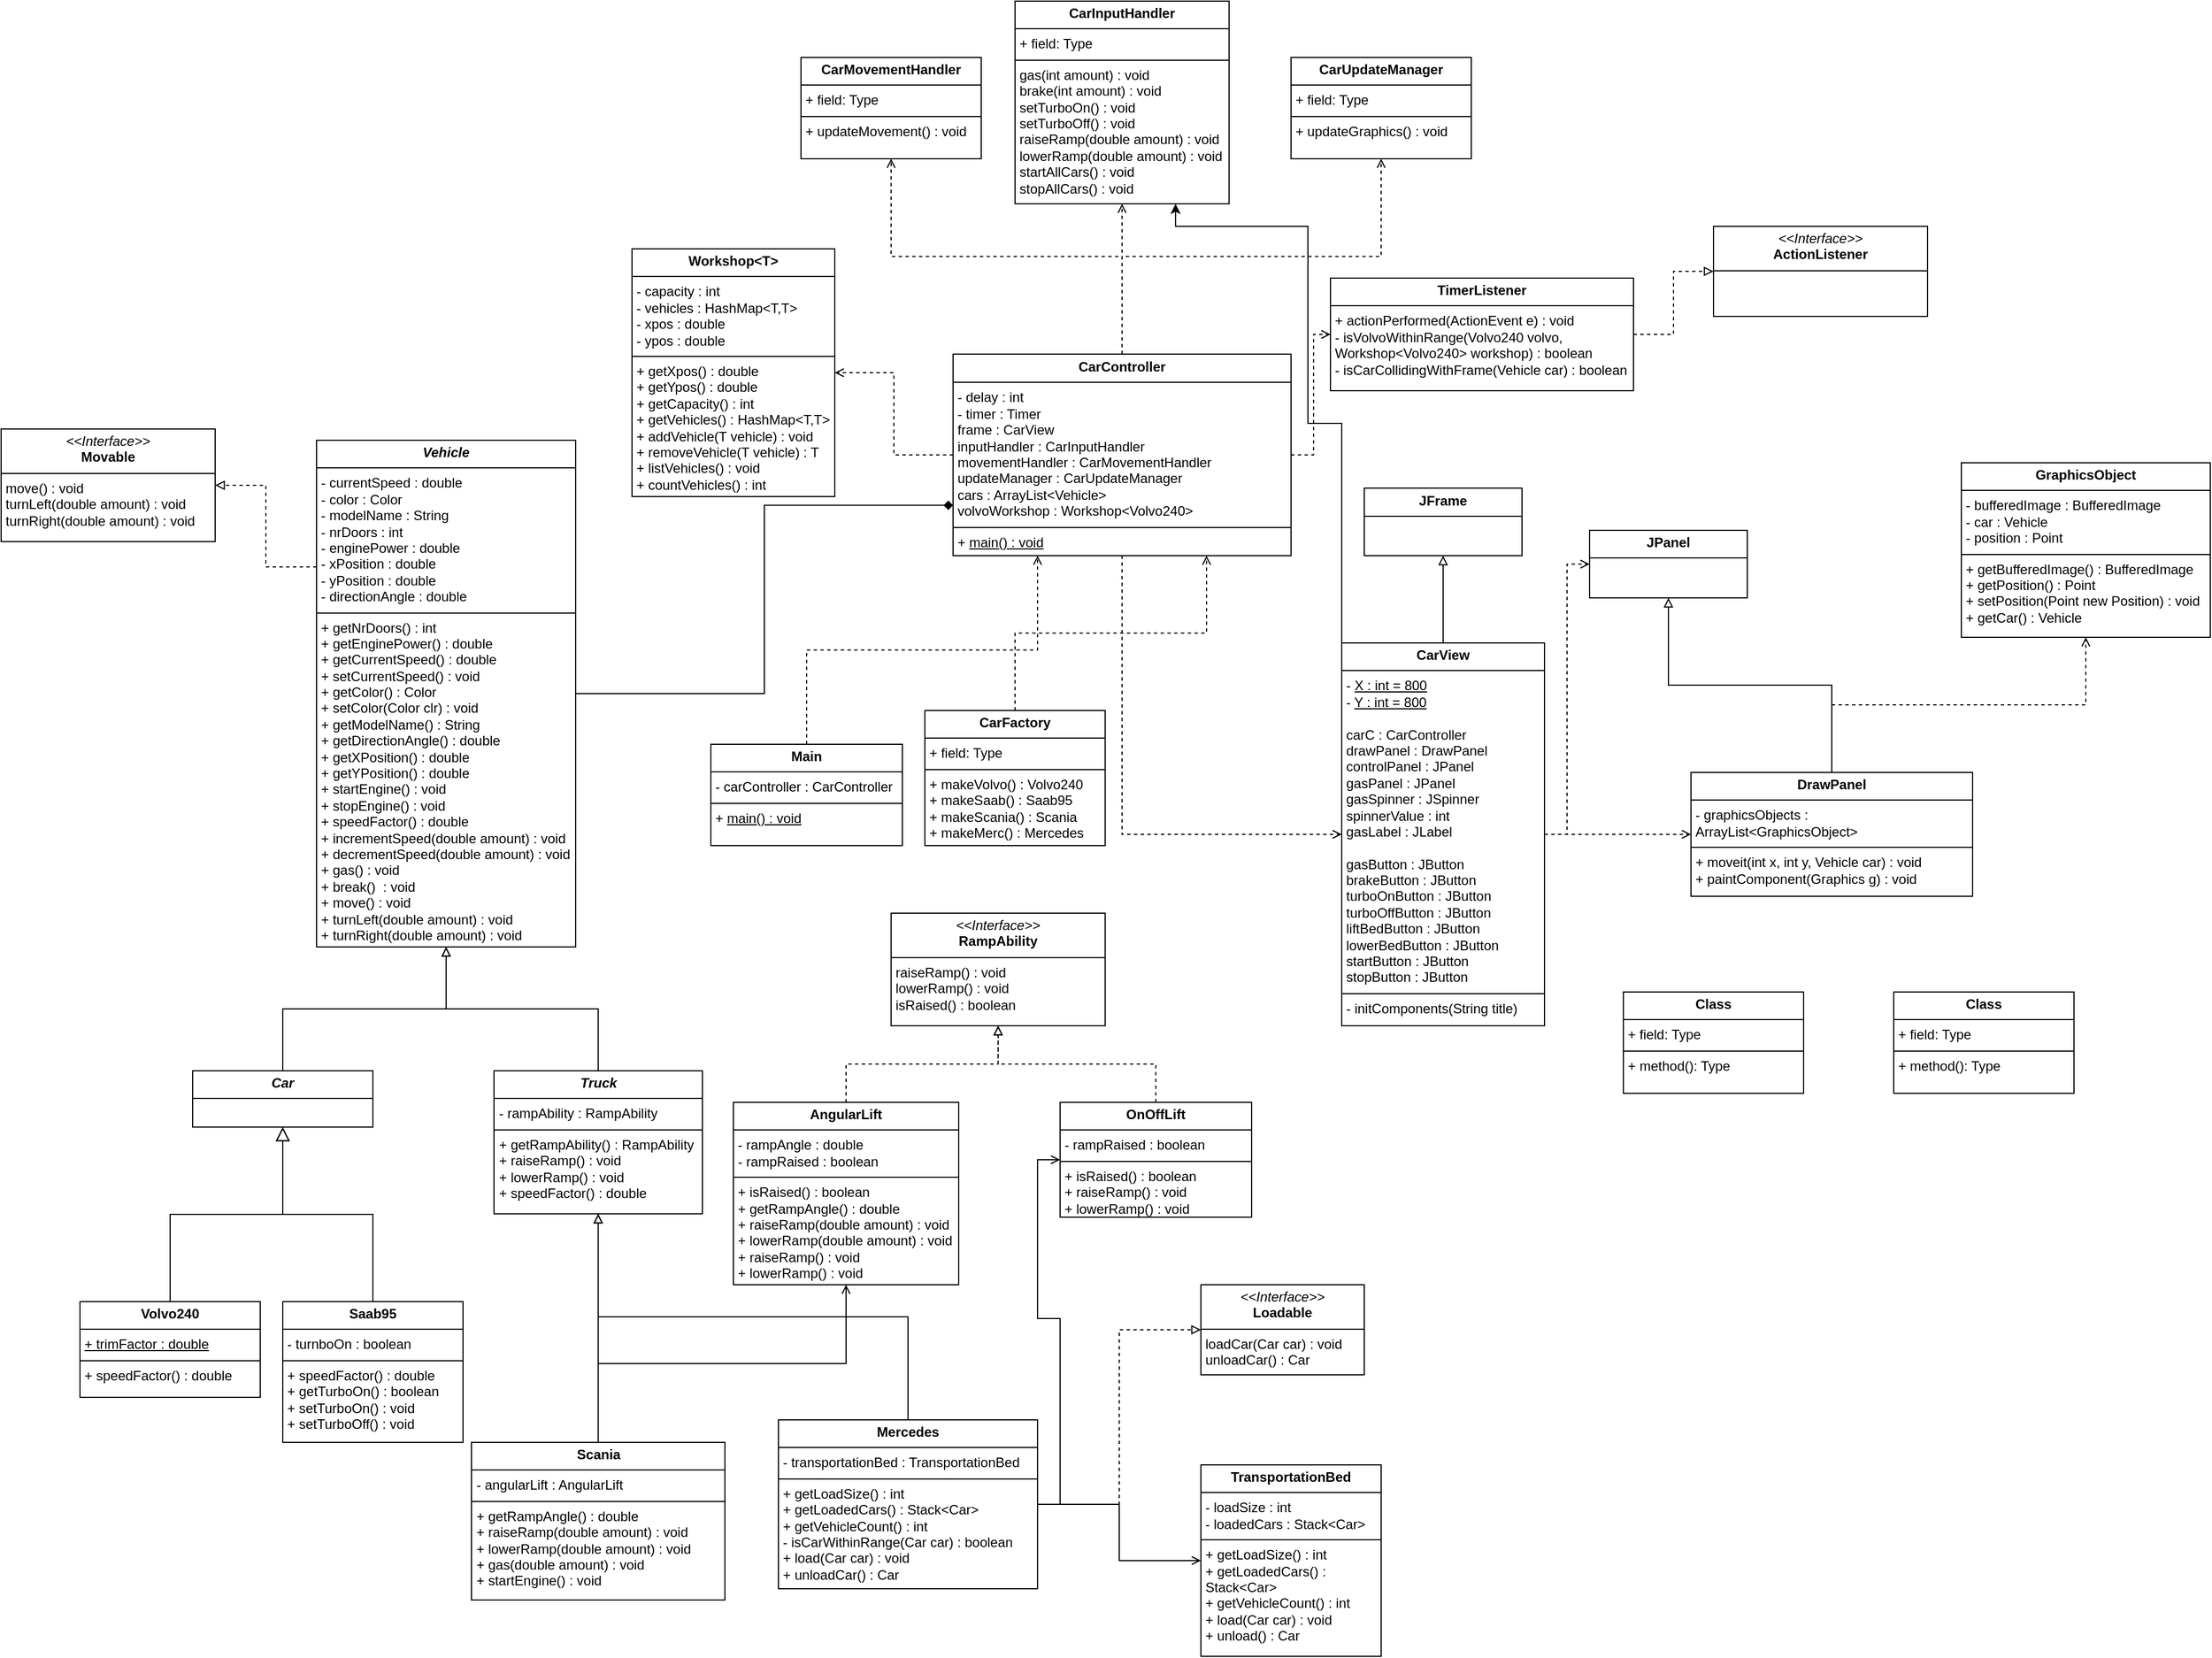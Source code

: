 <mxfile version="26.0.7">
  <diagram id="C5RBs43oDa-KdzZeNtuy" name="Page-1">
    <mxGraphModel dx="1736" dy="1795" grid="1" gridSize="10" guides="1" tooltips="1" connect="1" arrows="1" fold="1" page="1" pageScale="1" pageWidth="827" pageHeight="1169" math="0" shadow="0">
      <root>
        <mxCell id="WIyWlLk6GJQsqaUBKTNV-0" />
        <mxCell id="WIyWlLk6GJQsqaUBKTNV-1" parent="WIyWlLk6GJQsqaUBKTNV-0" />
        <mxCell id="zkfFHV4jXpPFQw0GAbJ--12" value="" style="endArrow=block;endSize=10;endFill=0;shadow=0;strokeWidth=1;rounded=0;curved=0;edgeStyle=elbowEdgeStyle;elbow=vertical;exitX=0.5;exitY=0;exitDx=0;exitDy=0;entryX=0.5;entryY=1;entryDx=0;entryDy=0;" parent="WIyWlLk6GJQsqaUBKTNV-1" source="UUZRueKSXtBkts1wpo_z-1" target="65865Qzd2OzKarjZXc1O-2" edge="1">
          <mxGeometry width="160" relative="1" as="geometry">
            <mxPoint x="100" y="540" as="sourcePoint" />
            <mxPoint x="195" y="130" as="targetPoint" />
          </mxGeometry>
        </mxCell>
        <mxCell id="zkfFHV4jXpPFQw0GAbJ--16" value="" style="endArrow=block;endSize=10;endFill=0;shadow=0;strokeWidth=1;rounded=0;curved=0;edgeStyle=elbowEdgeStyle;elbow=vertical;exitX=0.5;exitY=0;exitDx=0;exitDy=0;entryX=0.5;entryY=1;entryDx=0;entryDy=0;" parent="WIyWlLk6GJQsqaUBKTNV-1" source="UUZRueKSXtBkts1wpo_z-2" target="65865Qzd2OzKarjZXc1O-2" edge="1">
          <mxGeometry width="160" relative="1" as="geometry">
            <mxPoint x="420" y="545" as="sourcePoint" />
            <mxPoint x="195" y="130" as="targetPoint" />
          </mxGeometry>
        </mxCell>
        <mxCell id="UUZRueKSXtBkts1wpo_z-1" value="&lt;p style=&quot;margin:0px;margin-top:4px;text-align:center;&quot;&gt;&lt;b&gt;Volvo240&lt;/b&gt;&lt;/p&gt;&lt;hr size=&quot;1&quot; style=&quot;border-style:solid;&quot;&gt;&lt;p style=&quot;margin:0px;margin-left:4px;&quot;&gt;&lt;u&gt;+ trimFactor : double&lt;/u&gt;&lt;/p&gt;&lt;hr size=&quot;1&quot; style=&quot;border-style:solid;&quot;&gt;&lt;p style=&quot;margin:0px;margin-left:4px;&quot;&gt;+ speedFactor() : double&lt;/p&gt;" style="verticalAlign=top;align=left;overflow=fill;html=1;whiteSpace=wrap;" parent="WIyWlLk6GJQsqaUBKTNV-1" vertex="1">
          <mxGeometry x="20" y="225" width="160" height="85" as="geometry" />
        </mxCell>
        <mxCell id="UUZRueKSXtBkts1wpo_z-2" value="&lt;p style=&quot;margin:0px;margin-top:4px;text-align:center;&quot;&gt;&lt;b&gt;Saab95&lt;/b&gt;&lt;/p&gt;&lt;hr size=&quot;1&quot; style=&quot;border-style:solid;&quot;&gt;&lt;p style=&quot;margin:0px;margin-left:4px;&quot;&gt;- turnboOn : boolean&lt;/p&gt;&lt;hr size=&quot;1&quot; style=&quot;border-style:solid;&quot;&gt;&lt;p style=&quot;margin:0px;margin-left:4px;&quot;&gt;+ speedFactor() : double&lt;/p&gt;&lt;p style=&quot;margin:0px;margin-left:4px;&quot;&gt;+ getTurboOn() : boolean&lt;/p&gt;&lt;p style=&quot;margin:0px;margin-left:4px;&quot;&gt;+ setTurboOn() : void&lt;/p&gt;&lt;p style=&quot;margin:0px;margin-left:4px;&quot;&gt;+ setTurboOff() : void&lt;/p&gt;" style="verticalAlign=top;align=left;overflow=fill;html=1;whiteSpace=wrap;" parent="WIyWlLk6GJQsqaUBKTNV-1" vertex="1">
          <mxGeometry x="200" y="225" width="160" height="125" as="geometry" />
        </mxCell>
        <mxCell id="UUZRueKSXtBkts1wpo_z-6" value="" style="edgeStyle=orthogonalEdgeStyle;rounded=0;orthogonalLoop=1;jettySize=auto;html=1;endArrow=block;endFill=0;entryX=0.5;entryY=1;entryDx=0;entryDy=0;" parent="WIyWlLk6GJQsqaUBKTNV-1" source="UUZRueKSXtBkts1wpo_z-3" target="65865Qzd2OzKarjZXc1O-0" edge="1">
          <mxGeometry relative="1" as="geometry">
            <mxPoint x="340" y="20" as="targetPoint" />
          </mxGeometry>
        </mxCell>
        <mxCell id="UUZRueKSXtBkts1wpo_z-3" value="&lt;p style=&quot;margin:0px;margin-top:4px;text-align:center;&quot;&gt;&lt;b&gt;&lt;i&gt;Truck&lt;/i&gt;&lt;/b&gt;&lt;/p&gt;&lt;hr size=&quot;1&quot; style=&quot;border-style:solid;&quot;&gt;&lt;p style=&quot;margin:0px;margin-left:4px;&quot;&gt;- rampAbility : RampAbility&lt;/p&gt;&lt;hr size=&quot;1&quot; style=&quot;border-style:solid;&quot;&gt;&lt;p style=&quot;margin:0px;margin-left:4px;&quot;&gt;+ getRampAbility() : RampAbility&lt;/p&gt;&lt;p style=&quot;margin:0px;margin-left:4px;&quot;&gt;+ raiseRamp() : void&lt;/p&gt;&lt;p style=&quot;margin:0px;margin-left:4px;&quot;&gt;+ lowerRamp() : void&lt;/p&gt;&lt;p style=&quot;margin:0px;margin-left:4px;&quot;&gt;+ speedFactor() : double&lt;/p&gt;" style="verticalAlign=top;align=left;overflow=fill;html=1;whiteSpace=wrap;" parent="WIyWlLk6GJQsqaUBKTNV-1" vertex="1">
          <mxGeometry x="387.5" y="20" width="185" height="127" as="geometry" />
        </mxCell>
        <mxCell id="UUZRueKSXtBkts1wpo_z-9" style="edgeStyle=orthogonalEdgeStyle;rounded=0;orthogonalLoop=1;jettySize=auto;html=1;exitX=0.5;exitY=0;exitDx=0;exitDy=0;entryX=0.5;entryY=1;entryDx=0;entryDy=0;endArrow=block;endFill=0;" parent="WIyWlLk6GJQsqaUBKTNV-1" source="UUZRueKSXtBkts1wpo_z-4" target="UUZRueKSXtBkts1wpo_z-3" edge="1">
          <mxGeometry relative="1" as="geometry" />
        </mxCell>
        <mxCell id="9MNKS4GSq8RQ1P2GVVs_-5" style="edgeStyle=orthogonalEdgeStyle;rounded=0;orthogonalLoop=1;jettySize=auto;html=1;exitX=0.5;exitY=0;exitDx=0;exitDy=0;entryX=0.5;entryY=1;entryDx=0;entryDy=0;endArrow=open;endFill=0;" parent="WIyWlLk6GJQsqaUBKTNV-1" source="UUZRueKSXtBkts1wpo_z-4" target="9MNKS4GSq8RQ1P2GVVs_-1" edge="1">
          <mxGeometry relative="1" as="geometry" />
        </mxCell>
        <mxCell id="UUZRueKSXtBkts1wpo_z-4" value="&lt;p style=&quot;margin:0px;margin-top:4px;text-align:center;&quot;&gt;&lt;b&gt;Scania&lt;/b&gt;&lt;/p&gt;&lt;hr size=&quot;1&quot; style=&quot;border-style:solid;&quot;&gt;&lt;p style=&quot;margin:0px;margin-left:4px;&quot;&gt;- angularLift : AngularLift&lt;/p&gt;&lt;hr size=&quot;1&quot; style=&quot;border-style:solid;&quot;&gt;&lt;p style=&quot;margin:0px;margin-left:4px;&quot;&gt;&lt;span style=&quot;background-color: transparent; color: light-dark(rgb(0, 0, 0), rgb(255, 255, 255));&quot;&gt;+ getRampAngle() : double&lt;/span&gt;&lt;/p&gt;&lt;p style=&quot;margin:0px;margin-left:4px;&quot;&gt;&lt;span style=&quot;background-color: transparent; color: light-dark(rgb(0, 0, 0), rgb(255, 255, 255));&quot;&gt;+ raiseRamp(double amount) : void&lt;/span&gt;&lt;br&gt;&lt;/p&gt;&lt;p style=&quot;margin:0px;margin-left:4px;&quot;&gt;&lt;span style=&quot;background-color: transparent; color: light-dark(rgb(0, 0, 0), rgb(255, 255, 255));&quot;&gt;+ lowerRamp(double amount) : void&lt;/span&gt;&lt;/p&gt;&lt;p style=&quot;margin:0px;margin-left:4px;&quot;&gt;&lt;span style=&quot;background-color: transparent; color: light-dark(rgb(0, 0, 0), rgb(255, 255, 255));&quot;&gt;+ gas(double amount) : void&lt;/span&gt;&lt;/p&gt;&lt;p style=&quot;margin:0px;margin-left:4px;&quot;&gt;&lt;span style=&quot;background-color: transparent; color: light-dark(rgb(0, 0, 0), rgb(255, 255, 255));&quot;&gt;+ startEngine() : void&lt;/span&gt;&lt;/p&gt;" style="verticalAlign=top;align=left;overflow=fill;html=1;whiteSpace=wrap;" parent="WIyWlLk6GJQsqaUBKTNV-1" vertex="1">
          <mxGeometry x="367.5" y="350" width="225" height="140" as="geometry" />
        </mxCell>
        <mxCell id="UUZRueKSXtBkts1wpo_z-8" style="edgeStyle=orthogonalEdgeStyle;rounded=0;orthogonalLoop=1;jettySize=auto;html=1;exitX=0.5;exitY=0;exitDx=0;exitDy=0;endArrow=block;endFill=0;" parent="WIyWlLk6GJQsqaUBKTNV-1" source="UUZRueKSXtBkts1wpo_z-7" target="UUZRueKSXtBkts1wpo_z-3" edge="1">
          <mxGeometry relative="1" as="geometry">
            <mxPoint x="480" y="110" as="targetPoint" />
          </mxGeometry>
        </mxCell>
        <mxCell id="rE1bcoCa6DXhhvIjJYWH-1" style="edgeStyle=orthogonalEdgeStyle;rounded=0;orthogonalLoop=1;jettySize=auto;html=1;exitX=1;exitY=0.5;exitDx=0;exitDy=0;entryX=0;entryY=0.5;entryDx=0;entryDy=0;endArrow=block;endFill=0;dashed=1;" parent="WIyWlLk6GJQsqaUBKTNV-1" source="UUZRueKSXtBkts1wpo_z-7" target="9MNKS4GSq8RQ1P2GVVs_-8" edge="1">
          <mxGeometry relative="1" as="geometry" />
        </mxCell>
        <mxCell id="KOks-UzfTVV5hbzTRLHZ-1" style="edgeStyle=orthogonalEdgeStyle;shape=connector;rounded=0;orthogonalLoop=1;jettySize=auto;html=1;entryX=0;entryY=0.5;entryDx=0;entryDy=0;strokeColor=default;align=center;verticalAlign=middle;fontFamily=Helvetica;fontSize=11;fontColor=default;labelBackgroundColor=default;endArrow=open;endFill=0;" parent="WIyWlLk6GJQsqaUBKTNV-1" source="UUZRueKSXtBkts1wpo_z-7" target="KOks-UzfTVV5hbzTRLHZ-0" edge="1">
          <mxGeometry relative="1" as="geometry" />
        </mxCell>
        <mxCell id="UUZRueKSXtBkts1wpo_z-7" value="&lt;p style=&quot;margin:0px;margin-top:4px;text-align:center;&quot;&gt;&lt;b&gt;Mercedes&lt;/b&gt;&lt;/p&gt;&lt;hr size=&quot;1&quot; style=&quot;border-style:solid;&quot;&gt;&lt;p style=&quot;margin:0px;margin-left:4px;&quot;&gt;- transportationBed : TransportationBed&lt;/p&gt;&lt;hr size=&quot;1&quot; style=&quot;border-style:solid;&quot;&gt;&lt;p style=&quot;margin:0px;margin-left:4px;&quot;&gt;&lt;span style=&quot;background-color: transparent; color: light-dark(rgb(0, 0, 0), rgb(255, 255, 255));&quot;&gt;+ getLoadSize() : int&lt;/span&gt;&lt;/p&gt;&lt;p style=&quot;margin:0px;margin-left:4px;&quot;&gt;&lt;span style=&quot;background-color: transparent; color: light-dark(rgb(0, 0, 0), rgb(255, 255, 255));&quot;&gt;+ getLoadedCars() : Stack&amp;lt;Car&amp;gt;&lt;/span&gt;&lt;/p&gt;&lt;p style=&quot;margin:0px;margin-left:4px;&quot;&gt;&lt;span style=&quot;background-color: transparent; color: light-dark(rgb(0, 0, 0), rgb(255, 255, 255));&quot;&gt;+ getVehicleCount() : int&lt;/span&gt;&lt;/p&gt;&lt;p style=&quot;margin:0px;margin-left:4px;&quot;&gt;&lt;span style=&quot;background-color: transparent; color: light-dark(rgb(0, 0, 0), rgb(255, 255, 255));&quot;&gt;- isCarWithinRange(Car car) : boolean&lt;/span&gt;&lt;/p&gt;&lt;p style=&quot;margin:0px;margin-left:4px;&quot;&gt;+ load(Car car) : void&lt;/p&gt;&lt;p style=&quot;margin:0px;margin-left:4px;&quot;&gt;+ unloadCar() : Car&lt;/p&gt;" style="verticalAlign=top;align=left;overflow=fill;html=1;whiteSpace=wrap;" parent="WIyWlLk6GJQsqaUBKTNV-1" vertex="1">
          <mxGeometry x="640" y="330" width="230" height="150" as="geometry" />
        </mxCell>
        <mxCell id="UUZRueKSXtBkts1wpo_z-12" value="&lt;p style=&quot;margin:0px;margin-top:4px;text-align:center;&quot;&gt;&lt;i&gt;&amp;lt;&amp;lt;Interface&amp;gt;&amp;gt;&lt;/i&gt;&lt;br&gt;&lt;b&gt;Movable&lt;/b&gt;&lt;/p&gt;&lt;hr size=&quot;1&quot; style=&quot;border-style:solid;&quot;&gt;&lt;p style=&quot;margin:0px;margin-left:4px;&quot;&gt;move() : void&lt;/p&gt;&lt;p style=&quot;margin:0px;margin-left:4px;&quot;&gt;turnLeft(double amount) : void&lt;/p&gt;&lt;p style=&quot;margin:0px;margin-left:4px;&quot;&gt;turnRight(double amount) : void&lt;/p&gt;" style="verticalAlign=top;align=left;overflow=fill;html=1;whiteSpace=wrap;" parent="WIyWlLk6GJQsqaUBKTNV-1" vertex="1">
          <mxGeometry x="-50" y="-550" width="190" height="100" as="geometry" />
        </mxCell>
        <mxCell id="UUZRueKSXtBkts1wpo_z-15" style="edgeStyle=orthogonalEdgeStyle;rounded=0;orthogonalLoop=1;jettySize=auto;html=1;exitX=0;exitY=0.25;exitDx=0;exitDy=0;entryX=1;entryY=0.5;entryDx=0;entryDy=0;endArrow=block;endFill=0;dashed=1;" parent="WIyWlLk6GJQsqaUBKTNV-1" source="65865Qzd2OzKarjZXc1O-0" target="UUZRueKSXtBkts1wpo_z-12" edge="1">
          <mxGeometry relative="1" as="geometry" />
        </mxCell>
        <mxCell id="9MNKS4GSq8RQ1P2GVVs_-0" value="&lt;p style=&quot;margin:0px;margin-top:4px;text-align:center;&quot;&gt;&lt;i&gt;&amp;lt;&amp;lt;Interface&amp;gt;&amp;gt;&lt;/i&gt;&lt;br&gt;&lt;b&gt;RampAbility&lt;/b&gt;&lt;/p&gt;&lt;hr size=&quot;1&quot; style=&quot;border-style:solid;&quot;&gt;&lt;p style=&quot;margin:0px;margin-left:4px;&quot;&gt;raiseRamp() : void&lt;/p&gt;&lt;p style=&quot;margin:0px;margin-left:4px;&quot;&gt;lowerRamp() : void&lt;/p&gt;&lt;p style=&quot;margin:0px;margin-left:4px;&quot;&gt;isRaised() : boolean&lt;/p&gt;" style="verticalAlign=top;align=left;overflow=fill;html=1;whiteSpace=wrap;" parent="WIyWlLk6GJQsqaUBKTNV-1" vertex="1">
          <mxGeometry x="740" y="-120" width="190" height="100" as="geometry" />
        </mxCell>
        <mxCell id="9MNKS4GSq8RQ1P2GVVs_-3" style="edgeStyle=orthogonalEdgeStyle;rounded=0;orthogonalLoop=1;jettySize=auto;html=1;exitX=0.5;exitY=0;exitDx=0;exitDy=0;entryX=0.5;entryY=1;entryDx=0;entryDy=0;endArrow=block;endFill=0;dashed=1;" parent="WIyWlLk6GJQsqaUBKTNV-1" source="9MNKS4GSq8RQ1P2GVVs_-1" target="9MNKS4GSq8RQ1P2GVVs_-0" edge="1">
          <mxGeometry relative="1" as="geometry" />
        </mxCell>
        <mxCell id="9MNKS4GSq8RQ1P2GVVs_-1" value="&lt;p style=&quot;margin:0px;margin-top:4px;text-align:center;&quot;&gt;&lt;b&gt;AngularLift&lt;/b&gt;&lt;/p&gt;&lt;hr size=&quot;1&quot; style=&quot;border-style:solid;&quot;&gt;&lt;p style=&quot;margin:0px;margin-left:4px;&quot;&gt;- rampAngle : double&lt;/p&gt;&lt;p style=&quot;margin:0px;margin-left:4px;&quot;&gt;- rampRaised : boolean&lt;/p&gt;&lt;hr size=&quot;1&quot; style=&quot;border-style:solid;&quot;&gt;&lt;p style=&quot;margin: 0px 0px 0px 4px;&quot;&gt;+ isRaised() : boolean&lt;/p&gt;&lt;p style=&quot;margin: 0px 0px 0px 4px;&quot;&gt;+ getRampAngle() : double&lt;/p&gt;&lt;p style=&quot;margin: 0px 0px 0px 4px;&quot;&gt;+ raiseRamp(double amount) : void&lt;/p&gt;&lt;p style=&quot;margin: 0px 0px 0px 4px;&quot;&gt;+ lowerRamp(double amount) : void&lt;/p&gt;&lt;p style=&quot;margin: 0px 0px 0px 4px;&quot;&gt;+ raiseRamp() : void&lt;/p&gt;&lt;p style=&quot;margin: 0px 0px 0px 4px;&quot;&gt;+ lowerRamp() : void&lt;/p&gt;" style="verticalAlign=top;align=left;overflow=fill;html=1;whiteSpace=wrap;" parent="WIyWlLk6GJQsqaUBKTNV-1" vertex="1">
          <mxGeometry x="600" y="48" width="200" height="162" as="geometry" />
        </mxCell>
        <mxCell id="9MNKS4GSq8RQ1P2GVVs_-4" style="edgeStyle=orthogonalEdgeStyle;rounded=0;orthogonalLoop=1;jettySize=auto;html=1;exitX=0.5;exitY=0;exitDx=0;exitDy=0;entryX=0.5;entryY=1;entryDx=0;entryDy=0;endArrow=block;endFill=0;dashed=1;" parent="WIyWlLk6GJQsqaUBKTNV-1" source="9MNKS4GSq8RQ1P2GVVs_-2" target="9MNKS4GSq8RQ1P2GVVs_-0" edge="1">
          <mxGeometry relative="1" as="geometry" />
        </mxCell>
        <mxCell id="9MNKS4GSq8RQ1P2GVVs_-8" value="&lt;p style=&quot;margin:0px;margin-top:4px;text-align:center;&quot;&gt;&lt;i&gt;&amp;lt;&amp;lt;Interface&amp;gt;&amp;gt;&lt;/i&gt;&lt;br&gt;&lt;b&gt;Loadable&lt;/b&gt;&lt;/p&gt;&lt;hr size=&quot;1&quot; style=&quot;border-style:solid;&quot;&gt;&lt;p style=&quot;margin:0px;margin-left:4px;&quot;&gt;loadCar(Car car) : void&lt;/p&gt;&lt;p style=&quot;margin:0px;margin-left:4px;&quot;&gt;unloadCar() : Car&lt;/p&gt;" style="verticalAlign=top;align=left;overflow=fill;html=1;whiteSpace=wrap;" parent="WIyWlLk6GJQsqaUBKTNV-1" vertex="1">
          <mxGeometry x="1015" y="210" width="145" height="80" as="geometry" />
        </mxCell>
        <mxCell id="rE1bcoCa6DXhhvIjJYWH-0" value="" style="edgeStyle=orthogonalEdgeStyle;rounded=0;orthogonalLoop=1;jettySize=auto;html=1;exitX=1;exitY=0.5;exitDx=0;exitDy=0;entryX=0;entryY=0.5;entryDx=0;entryDy=0;endArrow=open;endFill=0;" parent="WIyWlLk6GJQsqaUBKTNV-1" source="UUZRueKSXtBkts1wpo_z-7" target="9MNKS4GSq8RQ1P2GVVs_-2" edge="1">
          <mxGeometry relative="1" as="geometry">
            <mxPoint x="790" y="445" as="sourcePoint" />
            <mxPoint x="1070" y="300" as="targetPoint" />
          </mxGeometry>
        </mxCell>
        <mxCell id="9MNKS4GSq8RQ1P2GVVs_-2" value="&lt;p style=&quot;margin:0px;margin-top:4px;text-align:center;&quot;&gt;&lt;b&gt;OnOffLift&lt;/b&gt;&lt;/p&gt;&lt;hr size=&quot;1&quot; style=&quot;border-style:solid;&quot;&gt;&lt;p style=&quot;margin:0px;margin-left:4px;&quot;&gt;- rampRaised : boolean&lt;/p&gt;&lt;hr size=&quot;1&quot; style=&quot;border-style:solid;&quot;&gt;&lt;p style=&quot;margin: 0px 0px 0px 4px;&quot;&gt;+ isRaised() : boolean&lt;/p&gt;&lt;p style=&quot;margin: 0px 0px 0px 4px;&quot;&gt;+ raiseRamp() : void&lt;/p&gt;&lt;p style=&quot;margin: 0px 0px 0px 4px;&quot;&gt;+ lowerRamp() : void&lt;/p&gt;" style="verticalAlign=top;align=left;overflow=fill;html=1;whiteSpace=wrap;" parent="WIyWlLk6GJQsqaUBKTNV-1" vertex="1">
          <mxGeometry x="890" y="48" width="170" height="102" as="geometry" />
        </mxCell>
        <mxCell id="rE1bcoCa6DXhhvIjJYWH-2" style="edgeStyle=orthogonalEdgeStyle;rounded=0;orthogonalLoop=1;jettySize=auto;html=1;exitX=0.5;exitY=1;exitDx=0;exitDy=0;" parent="WIyWlLk6GJQsqaUBKTNV-1" source="9MNKS4GSq8RQ1P2GVVs_-1" target="9MNKS4GSq8RQ1P2GVVs_-1" edge="1">
          <mxGeometry relative="1" as="geometry" />
        </mxCell>
        <mxCell id="65865Qzd2OzKarjZXc1O-0" value="&lt;p style=&quot;margin:0px;margin-top:4px;text-align:center;&quot;&gt;&lt;b&gt;&lt;i&gt;Vehicle&lt;/i&gt;&lt;/b&gt;&lt;/p&gt;&lt;hr size=&quot;1&quot; style=&quot;border-style:solid;&quot;&gt;&lt;p style=&quot;margin:0px;margin-left:4px;&quot;&gt;&lt;span style=&quot;text-wrap: nowrap;&quot;&gt;- currentSpeed : double&lt;/span&gt;&lt;br style=&quot;padding: 0px; margin: 0px; text-wrap: nowrap;&quot;&gt;&lt;span style=&quot;text-wrap: nowrap;&quot;&gt;- color : Color&lt;/span&gt;&lt;br style=&quot;padding: 0px; margin: 0px; text-wrap: nowrap;&quot;&gt;&lt;span style=&quot;text-wrap: nowrap;&quot;&gt;- modelName : String&lt;/span&gt;&lt;br style=&quot;padding: 0px; margin: 0px; text-wrap: nowrap;&quot;&gt;&lt;span style=&quot;text-wrap: nowrap;&quot;&gt;- nrDoors : int&lt;/span&gt;&lt;br style=&quot;padding: 0px; margin: 0px; text-wrap: nowrap;&quot;&gt;&lt;span style=&quot;text-wrap: nowrap;&quot;&gt;- enginePower : double&lt;/span&gt;&lt;br style=&quot;padding: 0px; margin: 0px; text-wrap: nowrap;&quot;&gt;&lt;span style=&quot;text-wrap: nowrap;&quot;&gt;- xPosition : double&lt;/span&gt;&lt;br style=&quot;padding: 0px; margin: 0px; text-wrap: nowrap;&quot;&gt;&lt;span style=&quot;text-wrap: nowrap;&quot;&gt;- yPosition : double&lt;/span&gt;&lt;br style=&quot;padding: 0px; margin: 0px; text-wrap: nowrap;&quot;&gt;&lt;span style=&quot;text-wrap: nowrap;&quot;&gt;- directionAngle : double&lt;/span&gt;&lt;br&gt;&lt;/p&gt;&lt;hr size=&quot;1&quot; style=&quot;border-style:solid;&quot;&gt;&lt;p style=&quot;margin:0px;margin-left:4px;&quot;&gt;&lt;span style=&quot;text-wrap: nowrap;&quot;&gt;+ getNrDoors() : int&lt;/span&gt;&lt;br style=&quot;padding: 0px; margin: 0px; text-wrap: nowrap;&quot;&gt;&lt;span style=&quot;text-wrap: nowrap;&quot;&gt;+ getEnginePower() : double&lt;/span&gt;&lt;br style=&quot;padding: 0px; margin: 0px; text-wrap: nowrap;&quot;&gt;&lt;span style=&quot;text-wrap: nowrap;&quot;&gt;+ getCurrentSpeed() : double&lt;/span&gt;&lt;/p&gt;&lt;p style=&quot;margin:0px;margin-left:4px;&quot;&gt;+ setCurrentSpeed() : void&lt;br style=&quot;padding: 0px; margin: 0px; text-wrap: nowrap;&quot;&gt;&lt;span style=&quot;text-wrap: nowrap;&quot;&gt;+ getColor() : Color&lt;/span&gt;&lt;br style=&quot;padding: 0px; margin: 0px; text-wrap: nowrap;&quot;&gt;&lt;span style=&quot;text-wrap: nowrap;&quot;&gt;+ setColor(Color clr) : void&lt;/span&gt;&lt;br style=&quot;padding: 0px; margin: 0px; text-wrap: nowrap;&quot;&gt;&lt;span style=&quot;text-wrap: nowrap;&quot;&gt;+ getModelName() : String&lt;/span&gt;&lt;br style=&quot;padding: 0px; margin: 0px; text-wrap: nowrap;&quot;&gt;&lt;span style=&quot;text-wrap: nowrap;&quot;&gt;+ getDirectionAngle() : double&lt;/span&gt;&lt;br style=&quot;padding: 0px; margin: 0px; text-wrap: nowrap;&quot;&gt;&lt;span style=&quot;text-wrap: nowrap;&quot;&gt;+ getXPosition() : double&lt;/span&gt;&lt;br style=&quot;padding: 0px; margin: 0px; text-wrap: nowrap;&quot;&gt;&lt;span style=&quot;text-wrap: nowrap;&quot;&gt;+ getYPosition() : double&lt;/span&gt;&lt;br style=&quot;padding: 0px; margin: 0px; text-wrap: nowrap;&quot;&gt;&lt;span style=&quot;text-wrap: nowrap;&quot;&gt;+ startEngine() : void&lt;/span&gt;&lt;br style=&quot;padding: 0px; margin: 0px; text-wrap: nowrap;&quot;&gt;&lt;span style=&quot;text-wrap: nowrap;&quot;&gt;+ stopEngine() : void&lt;/span&gt;&lt;br style=&quot;padding: 0px; margin: 0px; text-wrap: nowrap;&quot;&gt;&lt;span style=&quot;text-wrap: nowrap;&quot;&gt;+ speedFactor() : double&lt;/span&gt;&lt;br style=&quot;padding: 0px; margin: 0px; text-wrap: nowrap;&quot;&gt;&lt;span style=&quot;text-wrap: nowrap;&quot;&gt;+ incrementSpeed(double amount) : void&lt;/span&gt;&lt;br style=&quot;padding: 0px; margin: 0px; text-wrap: nowrap;&quot;&gt;&lt;span style=&quot;text-wrap: nowrap;&quot;&gt;+ decrementSpeed(double amount) : void&lt;/span&gt;&lt;br style=&quot;padding: 0px; margin: 0px; text-wrap: nowrap;&quot;&gt;&lt;span style=&quot;text-wrap: nowrap;&quot;&gt;+ gas() : void&lt;/span&gt;&lt;br style=&quot;padding: 0px; margin: 0px; text-wrap: nowrap;&quot;&gt;&lt;span style=&quot;text-wrap: nowrap;&quot;&gt;+ break()&amp;nbsp; : void&lt;/span&gt;&lt;br style=&quot;padding: 0px; margin: 0px; text-wrap: nowrap;&quot;&gt;&lt;span style=&quot;text-wrap: nowrap;&quot;&gt;+ move() : void&lt;/span&gt;&lt;br style=&quot;padding: 0px; margin: 0px; text-wrap: nowrap;&quot;&gt;&lt;span style=&quot;text-wrap: nowrap;&quot;&gt;+ turnLeft(double amount) : void&lt;/span&gt;&lt;br style=&quot;padding: 0px; margin: 0px; text-wrap: nowrap;&quot;&gt;&lt;span style=&quot;text-wrap: nowrap;&quot;&gt;+ turnRight(double amount) : void&lt;/span&gt;&lt;br&gt;&lt;/p&gt;" style="verticalAlign=top;align=left;overflow=fill;html=1;whiteSpace=wrap;" parent="WIyWlLk6GJQsqaUBKTNV-1" vertex="1">
          <mxGeometry x="230" y="-540" width="230" height="450" as="geometry" />
        </mxCell>
        <mxCell id="65865Qzd2OzKarjZXc1O-3" style="edgeStyle=orthogonalEdgeStyle;rounded=0;orthogonalLoop=1;jettySize=auto;html=1;exitX=0.5;exitY=0;exitDx=0;exitDy=0;endArrow=block;endFill=0;entryX=0.5;entryY=1;entryDx=0;entryDy=0;" parent="WIyWlLk6GJQsqaUBKTNV-1" source="65865Qzd2OzKarjZXc1O-2" target="65865Qzd2OzKarjZXc1O-0" edge="1">
          <mxGeometry relative="1" as="geometry">
            <mxPoint x="290" y="-60" as="targetPoint" />
          </mxGeometry>
        </mxCell>
        <mxCell id="65865Qzd2OzKarjZXc1O-2" value="&lt;p style=&quot;margin:0px;margin-top:4px;text-align:center;&quot;&gt;&lt;b&gt;&lt;i&gt;Car&lt;/i&gt;&lt;/b&gt;&lt;/p&gt;&lt;hr size=&quot;1&quot; style=&quot;border-style:solid;&quot;&gt;&lt;p style=&quot;margin:0px;margin-left:4px;&quot;&gt;&lt;br&gt;&lt;/p&gt;" style="verticalAlign=top;align=left;overflow=fill;html=1;whiteSpace=wrap;" parent="WIyWlLk6GJQsqaUBKTNV-1" vertex="1">
          <mxGeometry x="120" y="20" width="160" height="50" as="geometry" />
        </mxCell>
        <mxCell id="RoJFrSld2B3vOi1ej_uU-0" value="&lt;p style=&quot;margin:0px;margin-top:4px;text-align:center;&quot;&gt;&lt;b&gt;Workshop&amp;lt;T&amp;gt;&lt;/b&gt;&lt;/p&gt;&lt;hr size=&quot;1&quot; style=&quot;border-style:solid;&quot;&gt;&lt;p style=&quot;margin:0px;margin-left:4px;&quot;&gt;- capacity : int&lt;/p&gt;&lt;p style=&quot;margin:0px;margin-left:4px;&quot;&gt;- vehicles : HashMap&amp;lt;T,T&amp;gt;&lt;/p&gt;&lt;p style=&quot;margin:0px;margin-left:4px;&quot;&gt;- xpos : double&lt;/p&gt;&lt;p style=&quot;margin:0px;margin-left:4px;&quot;&gt;- ypos : double&lt;/p&gt;&lt;hr size=&quot;1&quot; style=&quot;border-style:solid;&quot;&gt;&lt;p style=&quot;margin:0px;margin-left:4px;&quot;&gt;+ getXpos() : double&lt;/p&gt;&lt;p style=&quot;margin:0px;margin-left:4px;&quot;&gt;+ getYpos() : double&lt;/p&gt;&lt;p style=&quot;margin:0px;margin-left:4px;&quot;&gt;+ getCapacity() : int&lt;/p&gt;&lt;p style=&quot;margin:0px;margin-left:4px;&quot;&gt;+ getVehicles() : HashMap&amp;lt;T,T&amp;gt;&lt;/p&gt;&lt;p style=&quot;margin:0px;margin-left:4px;&quot;&gt;+ addVehicle(T vehicle) : void&lt;/p&gt;&lt;p style=&quot;margin:0px;margin-left:4px;&quot;&gt;+ removeVehicle(T vehicle) : T&lt;/p&gt;&lt;p style=&quot;margin:0px;margin-left:4px;&quot;&gt;+ listVehicles() : void&lt;/p&gt;&lt;p style=&quot;margin:0px;margin-left:4px;&quot;&gt;+ countVehicles() : int&lt;/p&gt;" style="verticalAlign=top;align=left;overflow=fill;html=1;whiteSpace=wrap;" parent="WIyWlLk6GJQsqaUBKTNV-1" vertex="1">
          <mxGeometry x="510" y="-710" width="180" height="220" as="geometry" />
        </mxCell>
        <mxCell id="RoJFrSld2B3vOi1ej_uU-12" style="edgeStyle=orthogonalEdgeStyle;rounded=0;orthogonalLoop=1;jettySize=auto;html=1;exitX=0.5;exitY=1;exitDx=0;exitDy=0;entryX=0;entryY=0.5;entryDx=0;entryDy=0;endArrow=open;endFill=0;dashed=1;" parent="WIyWlLk6GJQsqaUBKTNV-1" source="RoJFrSld2B3vOi1ej_uU-1" target="RoJFrSld2B3vOi1ej_uU-4" edge="1">
          <mxGeometry relative="1" as="geometry" />
        </mxCell>
        <mxCell id="RoJFrSld2B3vOi1ej_uU-13" style="edgeStyle=orthogonalEdgeStyle;rounded=0;orthogonalLoop=1;jettySize=auto;html=1;exitX=0;exitY=0.5;exitDx=0;exitDy=0;entryX=1;entryY=0.5;entryDx=0;entryDy=0;endArrow=open;endFill=0;dashed=1;" parent="WIyWlLk6GJQsqaUBKTNV-1" source="RoJFrSld2B3vOi1ej_uU-1" target="RoJFrSld2B3vOi1ej_uU-0" edge="1">
          <mxGeometry relative="1" as="geometry" />
        </mxCell>
        <mxCell id="RoJFrSld2B3vOi1ej_uU-18" style="edgeStyle=orthogonalEdgeStyle;shape=connector;rounded=0;orthogonalLoop=1;jettySize=auto;html=1;entryX=0;entryY=0.5;entryDx=0;entryDy=0;dashed=1;strokeColor=default;align=center;verticalAlign=middle;fontFamily=Helvetica;fontSize=11;fontColor=default;labelBackgroundColor=default;endArrow=open;endFill=0;" parent="WIyWlLk6GJQsqaUBKTNV-1" source="RoJFrSld2B3vOi1ej_uU-1" target="RoJFrSld2B3vOi1ej_uU-2" edge="1">
          <mxGeometry relative="1" as="geometry" />
        </mxCell>
        <mxCell id="4BTpWDJTC5mPTTSmd5LL-3" style="edgeStyle=orthogonalEdgeStyle;rounded=0;orthogonalLoop=1;jettySize=auto;html=1;exitX=0.5;exitY=0;exitDx=0;exitDy=0;entryX=0.5;entryY=1;entryDx=0;entryDy=0;endArrow=open;endFill=0;dashed=1;" parent="WIyWlLk6GJQsqaUBKTNV-1" source="RoJFrSld2B3vOi1ej_uU-1" target="4BTpWDJTC5mPTTSmd5LL-1" edge="1">
          <mxGeometry relative="1" as="geometry" />
        </mxCell>
        <mxCell id="4BTpWDJTC5mPTTSmd5LL-4" style="edgeStyle=orthogonalEdgeStyle;shape=connector;rounded=0;orthogonalLoop=1;jettySize=auto;html=1;exitX=0.5;exitY=0;exitDx=0;exitDy=0;entryX=0.5;entryY=1;entryDx=0;entryDy=0;dashed=1;strokeColor=default;align=center;verticalAlign=middle;fontFamily=Helvetica;fontSize=11;fontColor=default;labelBackgroundColor=default;endArrow=open;endFill=0;" parent="WIyWlLk6GJQsqaUBKTNV-1" source="RoJFrSld2B3vOi1ej_uU-1" target="4BTpWDJTC5mPTTSmd5LL-2" edge="1">
          <mxGeometry relative="1" as="geometry" />
        </mxCell>
        <mxCell id="4BTpWDJTC5mPTTSmd5LL-5" style="edgeStyle=orthogonalEdgeStyle;shape=connector;rounded=0;orthogonalLoop=1;jettySize=auto;html=1;exitX=0.5;exitY=0;exitDx=0;exitDy=0;entryX=0.5;entryY=1;entryDx=0;entryDy=0;dashed=1;strokeColor=default;align=center;verticalAlign=middle;fontFamily=Helvetica;fontSize=11;fontColor=default;labelBackgroundColor=default;endArrow=open;endFill=0;" parent="WIyWlLk6GJQsqaUBKTNV-1" source="RoJFrSld2B3vOi1ej_uU-1" target="4BTpWDJTC5mPTTSmd5LL-0" edge="1">
          <mxGeometry relative="1" as="geometry" />
        </mxCell>
        <mxCell id="fiarwGf0JVGM-dsfZdG4-1" style="edgeStyle=orthogonalEdgeStyle;rounded=0;orthogonalLoop=1;jettySize=auto;html=1;exitX=0;exitY=0.75;exitDx=0;exitDy=0;endArrow=none;endFill=1;startArrow=diamond;startFill=1;" edge="1" parent="WIyWlLk6GJQsqaUBKTNV-1" source="RoJFrSld2B3vOi1ej_uU-1" target="65865Qzd2OzKarjZXc1O-0">
          <mxGeometry relative="1" as="geometry" />
        </mxCell>
        <mxCell id="RoJFrSld2B3vOi1ej_uU-1" value="&lt;p style=&quot;margin:0px;margin-top:4px;text-align:center;&quot;&gt;&lt;b&gt;CarController&lt;/b&gt;&lt;/p&gt;&lt;hr size=&quot;1&quot; style=&quot;border-style:solid;&quot;&gt;&lt;p style=&quot;margin:0px;margin-left:4px;&quot;&gt;- delay : int&lt;/p&gt;&lt;p style=&quot;margin:0px;margin-left:4px;&quot;&gt;- timer : Timer&lt;/p&gt;&lt;p style=&quot;margin:0px;margin-left:4px;&quot;&gt;frame : CarView&lt;/p&gt;&lt;p style=&quot;margin:0px;margin-left:4px;&quot;&gt;inputHandler : CarInputHandler&lt;/p&gt;&lt;p style=&quot;margin:0px;margin-left:4px;&quot;&gt;movementHandler : CarMovementHandler&lt;/p&gt;&lt;p style=&quot;margin:0px;margin-left:4px;&quot;&gt;updateManager : CarUpdateManager&lt;/p&gt;&lt;p style=&quot;margin:0px;margin-left:4px;&quot;&gt;cars : ArrayList&amp;lt;Vehicle&amp;gt;&lt;/p&gt;&lt;p style=&quot;margin:0px;margin-left:4px;&quot;&gt;volvoWorkshop : Workshop&amp;lt;Volvo240&amp;gt;&lt;/p&gt;&lt;hr size=&quot;1&quot; style=&quot;border-style:solid;&quot;&gt;&lt;p style=&quot;margin:0px;margin-left:4px;&quot;&gt;+ &lt;u&gt;main() : void&lt;/u&gt;&lt;/p&gt;&lt;p style=&quot;margin:0px;margin-left:4px;&quot;&gt;&lt;br&gt;&lt;/p&gt;" style="verticalAlign=top;align=left;overflow=fill;html=1;whiteSpace=wrap;" parent="WIyWlLk6GJQsqaUBKTNV-1" vertex="1">
          <mxGeometry x="795" y="-616.5" width="300" height="179" as="geometry" />
        </mxCell>
        <mxCell id="RoJFrSld2B3vOi1ej_uU-7" style="edgeStyle=orthogonalEdgeStyle;rounded=0;orthogonalLoop=1;jettySize=auto;html=1;exitX=1;exitY=0.5;exitDx=0;exitDy=0;entryX=0;entryY=0.5;entryDx=0;entryDy=0;endArrow=block;endFill=0;dashed=1;" parent="WIyWlLk6GJQsqaUBKTNV-1" source="RoJFrSld2B3vOi1ej_uU-2" target="RoJFrSld2B3vOi1ej_uU-3" edge="1">
          <mxGeometry relative="1" as="geometry" />
        </mxCell>
        <mxCell id="RoJFrSld2B3vOi1ej_uU-2" value="&lt;p style=&quot;margin:0px;margin-top:4px;text-align:center;&quot;&gt;&lt;b&gt;TimerListener&lt;/b&gt;&lt;/p&gt;&lt;hr size=&quot;1&quot; style=&quot;border-style:solid;&quot;&gt;&lt;p style=&quot;margin:0px;margin-left:4px;&quot;&gt;&lt;span style=&quot;background-color: transparent; color: light-dark(rgb(0, 0, 0), rgb(255, 255, 255));&quot;&gt;+ actionPerformed(ActionEvent e) : void&lt;/span&gt;&lt;/p&gt;&lt;p style=&quot;margin:0px;margin-left:4px;&quot;&gt;- isVolvoWithinRange(Volvo240 volvo, Workshop&amp;lt;Volvo240&amp;gt; workshop) : boolean&lt;/p&gt;&lt;p style=&quot;margin:0px;margin-left:4px;&quot;&gt;- isCarCollidingWithFrame(Vehicle car) : boolean&amp;nbsp;&lt;/p&gt;" style="verticalAlign=top;align=left;overflow=fill;html=1;whiteSpace=wrap;" parent="WIyWlLk6GJQsqaUBKTNV-1" vertex="1">
          <mxGeometry x="1130" y="-684" width="269" height="100" as="geometry" />
        </mxCell>
        <mxCell id="RoJFrSld2B3vOi1ej_uU-3" value="&lt;p style=&quot;margin:0px;margin-top:4px;text-align:center;&quot;&gt;&lt;i&gt;&amp;lt;&amp;lt;Interface&amp;gt;&amp;gt;&lt;/i&gt;&lt;br&gt;&lt;b&gt;ActionListener&lt;/b&gt;&lt;/p&gt;&lt;hr size=&quot;1&quot; style=&quot;border-style:solid;&quot;&gt;&lt;p style=&quot;margin:0px;margin-left:4px;&quot;&gt;&lt;br&gt;&lt;/p&gt;" style="verticalAlign=top;align=left;overflow=fill;html=1;whiteSpace=wrap;" parent="WIyWlLk6GJQsqaUBKTNV-1" vertex="1">
          <mxGeometry x="1470" y="-730" width="190" height="80" as="geometry" />
        </mxCell>
        <mxCell id="RoJFrSld2B3vOi1ej_uU-11" style="edgeStyle=orthogonalEdgeStyle;rounded=0;orthogonalLoop=1;jettySize=auto;html=1;exitX=0.5;exitY=0;exitDx=0;exitDy=0;entryX=0.5;entryY=1;entryDx=0;entryDy=0;endArrow=block;endFill=0;" parent="WIyWlLk6GJQsqaUBKTNV-1" source="RoJFrSld2B3vOi1ej_uU-4" target="RoJFrSld2B3vOi1ej_uU-10" edge="1">
          <mxGeometry relative="1" as="geometry" />
        </mxCell>
        <mxCell id="RoJFrSld2B3vOi1ej_uU-15" style="edgeStyle=orthogonalEdgeStyle;rounded=0;orthogonalLoop=1;jettySize=auto;html=1;entryX=0;entryY=0.5;entryDx=0;entryDy=0;endArrow=open;endFill=0;dashed=1;" parent="WIyWlLk6GJQsqaUBKTNV-1" source="RoJFrSld2B3vOi1ej_uU-4" target="RoJFrSld2B3vOi1ej_uU-5" edge="1">
          <mxGeometry relative="1" as="geometry" />
        </mxCell>
        <mxCell id="RoJFrSld2B3vOi1ej_uU-16" style="edgeStyle=orthogonalEdgeStyle;shape=connector;rounded=0;orthogonalLoop=1;jettySize=auto;html=1;entryX=0;entryY=0.5;entryDx=0;entryDy=0;dashed=1;strokeColor=default;align=center;verticalAlign=middle;fontFamily=Helvetica;fontSize=11;fontColor=default;labelBackgroundColor=default;endArrow=open;endFill=0;" parent="WIyWlLk6GJQsqaUBKTNV-1" source="RoJFrSld2B3vOi1ej_uU-4" target="RoJFrSld2B3vOi1ej_uU-8" edge="1">
          <mxGeometry relative="1" as="geometry" />
        </mxCell>
        <mxCell id="fiarwGf0JVGM-dsfZdG4-0" style="edgeStyle=orthogonalEdgeStyle;rounded=0;orthogonalLoop=1;jettySize=auto;html=1;exitX=0;exitY=0;exitDx=0;exitDy=0;entryX=0.75;entryY=1;entryDx=0;entryDy=0;" edge="1" parent="WIyWlLk6GJQsqaUBKTNV-1" source="RoJFrSld2B3vOi1ej_uU-4" target="4BTpWDJTC5mPTTSmd5LL-1">
          <mxGeometry relative="1" as="geometry">
            <Array as="points">
              <mxPoint x="1140" y="-555" />
              <mxPoint x="1110" y="-555" />
              <mxPoint x="1110" y="-730" />
              <mxPoint x="993" y="-730" />
            </Array>
          </mxGeometry>
        </mxCell>
        <mxCell id="RoJFrSld2B3vOi1ej_uU-4" value="&lt;p style=&quot;margin:0px;margin-top:4px;text-align:center;&quot;&gt;&lt;b&gt;CarView&lt;/b&gt;&lt;/p&gt;&lt;hr size=&quot;1&quot; style=&quot;border-style:solid;&quot;&gt;&lt;p style=&quot;margin:0px;margin-left:4px;&quot;&gt;- &lt;u&gt;X : int = 800&lt;/u&gt;&lt;/p&gt;&lt;p style=&quot;margin:0px;margin-left:4px;&quot;&gt;- &lt;u&gt;Y : int = 800&lt;/u&gt;&lt;/p&gt;&lt;p style=&quot;margin:0px;margin-left:4px;&quot;&gt;&lt;u&gt;&lt;br&gt;&lt;/u&gt;&lt;/p&gt;&lt;p style=&quot;margin:0px;margin-left:4px;&quot;&gt;carC : CarController&lt;/p&gt;&lt;p style=&quot;margin:0px;margin-left:4px;&quot;&gt;drawPanel : DrawPanel&lt;/p&gt;&lt;p style=&quot;margin:0px;margin-left:4px;&quot;&gt;controlPanel : JPanel&lt;/p&gt;&lt;p style=&quot;margin:0px;margin-left:4px;&quot;&gt;gasPanel : JPanel&lt;/p&gt;&lt;p style=&quot;margin:0px;margin-left:4px;&quot;&gt;gasSpinner : JSpinner&lt;/p&gt;&lt;p style=&quot;margin:0px;margin-left:4px;&quot;&gt;spinnerValue : int&lt;/p&gt;&lt;p style=&quot;margin:0px;margin-left:4px;&quot;&gt;gasLabel : JLabel&lt;/p&gt;&lt;p style=&quot;margin:0px;margin-left:4px;&quot;&gt;&lt;br&gt;&lt;/p&gt;&lt;p style=&quot;margin:0px;margin-left:4px;&quot;&gt;gasButton : JButton&lt;/p&gt;&lt;p style=&quot;margin:0px;margin-left:4px;&quot;&gt;brakeButton : JButton&lt;br&gt;&lt;/p&gt;&lt;p style=&quot;margin:0px;margin-left:4px;&quot;&gt;turboOnButton : JButton&lt;br&gt;&lt;/p&gt;&lt;p style=&quot;margin:0px;margin-left:4px;&quot;&gt;turboOffButton : JButton&lt;br&gt;&lt;/p&gt;&lt;p style=&quot;margin:0px;margin-left:4px;&quot;&gt;liftBedButton : JButton&lt;br&gt;&lt;/p&gt;&lt;p style=&quot;margin:0px;margin-left:4px;&quot;&gt;lowerBedButton : JButton&lt;br&gt;&lt;/p&gt;&lt;p style=&quot;margin:0px;margin-left:4px;&quot;&gt;startButton : JButton&lt;br&gt;&lt;/p&gt;&lt;p style=&quot;margin:0px;margin-left:4px;&quot;&gt;stopButton : JButton&lt;/p&gt;&lt;hr size=&quot;1&quot; style=&quot;border-style:solid;&quot;&gt;&lt;p style=&quot;margin:0px;margin-left:4px;&quot;&gt;- initComponents(String title)&lt;/p&gt;" style="verticalAlign=top;align=left;overflow=fill;html=1;whiteSpace=wrap;" parent="WIyWlLk6GJQsqaUBKTNV-1" vertex="1">
          <mxGeometry x="1140" y="-360" width="180" height="340" as="geometry" />
        </mxCell>
        <mxCell id="RoJFrSld2B3vOi1ej_uU-9" style="edgeStyle=orthogonalEdgeStyle;rounded=0;orthogonalLoop=1;jettySize=auto;html=1;exitX=0.5;exitY=0;exitDx=0;exitDy=0;entryX=0.5;entryY=1;entryDx=0;entryDy=0;endArrow=block;endFill=0;" parent="WIyWlLk6GJQsqaUBKTNV-1" source="RoJFrSld2B3vOi1ej_uU-5" target="RoJFrSld2B3vOi1ej_uU-8" edge="1">
          <mxGeometry relative="1" as="geometry" />
        </mxCell>
        <mxCell id="RoJFrSld2B3vOi1ej_uU-17" style="edgeStyle=orthogonalEdgeStyle;shape=connector;rounded=0;orthogonalLoop=1;jettySize=auto;html=1;dashed=1;strokeColor=default;align=center;verticalAlign=middle;fontFamily=Helvetica;fontSize=11;fontColor=default;labelBackgroundColor=default;endArrow=open;endFill=0;" parent="WIyWlLk6GJQsqaUBKTNV-1" source="RoJFrSld2B3vOi1ej_uU-5" target="RoJFrSld2B3vOi1ej_uU-6" edge="1">
          <mxGeometry relative="1" as="geometry" />
        </mxCell>
        <mxCell id="RoJFrSld2B3vOi1ej_uU-5" value="&lt;p style=&quot;margin:0px;margin-top:4px;text-align:center;&quot;&gt;&lt;b&gt;DrawPanel&lt;/b&gt;&lt;/p&gt;&lt;hr size=&quot;1&quot; style=&quot;border-style:solid;&quot;&gt;&lt;p style=&quot;margin:0px;margin-left:4px;&quot;&gt;- graphicsObjects : ArrayList&amp;lt;GraphicsObject&amp;gt;&lt;/p&gt;&lt;hr size=&quot;1&quot; style=&quot;border-style:solid;&quot;&gt;&lt;p style=&quot;margin:0px;margin-left:4px;&quot;&gt;+ moveit(int x, int y, Vehicle car) : void&lt;/p&gt;&lt;p style=&quot;margin:0px;margin-left:4px;&quot;&gt;+ paintComponent(Graphics g) : void&lt;/p&gt;" style="verticalAlign=top;align=left;overflow=fill;html=1;whiteSpace=wrap;" parent="WIyWlLk6GJQsqaUBKTNV-1" vertex="1">
          <mxGeometry x="1450" y="-245" width="250" height="110" as="geometry" />
        </mxCell>
        <mxCell id="RoJFrSld2B3vOi1ej_uU-6" value="&lt;p style=&quot;margin:0px;margin-top:4px;text-align:center;&quot;&gt;&lt;b&gt;GraphicsObject&lt;/b&gt;&lt;/p&gt;&lt;hr size=&quot;1&quot; style=&quot;border-style:solid;&quot;&gt;&lt;p style=&quot;margin:0px;margin-left:4px;&quot;&gt;- bufferedImage : BufferedImage&lt;/p&gt;&lt;p style=&quot;margin:0px;margin-left:4px;&quot;&gt;- car : Vehicle&lt;/p&gt;&lt;p style=&quot;margin:0px;margin-left:4px;&quot;&gt;- position : Point&lt;/p&gt;&lt;hr size=&quot;1&quot; style=&quot;border-style:solid;&quot;&gt;&lt;p style=&quot;margin:0px;margin-left:4px;&quot;&gt;+ getBufferedImage() : BufferedImage&lt;/p&gt;&lt;p style=&quot;margin:0px;margin-left:4px;&quot;&gt;+ getPosition() : Point&lt;/p&gt;&lt;p style=&quot;margin:0px;margin-left:4px;&quot;&gt;+ setPosition(Point new Position) : void&lt;/p&gt;&lt;p style=&quot;margin:0px;margin-left:4px;&quot;&gt;+ getCar() : Vehicle&lt;/p&gt;" style="verticalAlign=top;align=left;overflow=fill;html=1;whiteSpace=wrap;" parent="WIyWlLk6GJQsqaUBKTNV-1" vertex="1">
          <mxGeometry x="1690" y="-520" width="221" height="155" as="geometry" />
        </mxCell>
        <mxCell id="RoJFrSld2B3vOi1ej_uU-8" value="&lt;p style=&quot;margin:0px;margin-top:4px;text-align:center;&quot;&gt;&lt;b&gt;JPanel&lt;/b&gt;&lt;/p&gt;&lt;hr size=&quot;1&quot; style=&quot;border-style:solid;&quot;&gt;&lt;div style=&quot;height:2px;&quot;&gt;&lt;/div&gt;" style="verticalAlign=top;align=left;overflow=fill;html=1;whiteSpace=wrap;" parent="WIyWlLk6GJQsqaUBKTNV-1" vertex="1">
          <mxGeometry x="1360" y="-460" width="140" height="60" as="geometry" />
        </mxCell>
        <mxCell id="RoJFrSld2B3vOi1ej_uU-10" value="&lt;p style=&quot;margin:0px;margin-top:4px;text-align:center;&quot;&gt;&lt;b&gt;JFrame&lt;/b&gt;&lt;/p&gt;&lt;hr size=&quot;1&quot; style=&quot;border-style:solid;&quot;&gt;&lt;div style=&quot;height:2px;&quot;&gt;&lt;/div&gt;&lt;div style=&quot;height:2px;&quot;&gt;&lt;/div&gt;" style="verticalAlign=top;align=left;overflow=fill;html=1;whiteSpace=wrap;" parent="WIyWlLk6GJQsqaUBKTNV-1" vertex="1">
          <mxGeometry x="1160" y="-497.5" width="140" height="60" as="geometry" />
        </mxCell>
        <mxCell id="KOks-UzfTVV5hbzTRLHZ-0" value="&lt;p style=&quot;margin:0px;margin-top:4px;text-align:center;&quot;&gt;&lt;b&gt;TransportationBed&lt;/b&gt;&lt;/p&gt;&lt;hr size=&quot;1&quot; style=&quot;border-style:solid;&quot;&gt;&lt;p style=&quot;margin:0px;margin-left:4px;&quot;&gt;- loadSize : int&lt;/p&gt;&lt;p style=&quot;margin:0px;margin-left:4px;&quot;&gt;- loadedCars : Stack&amp;lt;Car&amp;gt;&lt;/p&gt;&lt;hr size=&quot;1&quot; style=&quot;border-style:solid;&quot;&gt;&lt;p style=&quot;margin:0px;margin-left:4px;&quot;&gt;+ getLoadSize() : int&lt;/p&gt;&lt;p style=&quot;margin:0px;margin-left:4px;&quot;&gt;+ getLoadedCars() : Stack&amp;lt;Car&amp;gt;&lt;/p&gt;&lt;p style=&quot;margin:0px;margin-left:4px;&quot;&gt;+ getVehicleCount() : int&lt;/p&gt;&lt;p style=&quot;margin:0px;margin-left:4px;&quot;&gt;+ load(Car car) : void&lt;/p&gt;&lt;p style=&quot;margin:0px;margin-left:4px;&quot;&gt;+ unload() : Car&lt;/p&gt;" style="verticalAlign=top;align=left;overflow=fill;html=1;whiteSpace=wrap;" parent="WIyWlLk6GJQsqaUBKTNV-1" vertex="1">
          <mxGeometry x="1015" y="370" width="160" height="170" as="geometry" />
        </mxCell>
        <mxCell id="4BTpWDJTC5mPTTSmd5LL-0" value="&lt;p style=&quot;margin:0px;margin-top:4px;text-align:center;&quot;&gt;&lt;b&gt;CarMovementHandler&lt;/b&gt;&lt;/p&gt;&lt;hr size=&quot;1&quot; style=&quot;border-style:solid;&quot;&gt;&lt;p style=&quot;margin:0px;margin-left:4px;&quot;&gt;+ field: Type&lt;/p&gt;&lt;hr size=&quot;1&quot; style=&quot;border-style:solid;&quot;&gt;&lt;p style=&quot;margin:0px;margin-left:4px;&quot;&gt;+ updateMovement() : void&lt;/p&gt;" style="verticalAlign=top;align=left;overflow=fill;html=1;whiteSpace=wrap;" parent="WIyWlLk6GJQsqaUBKTNV-1" vertex="1">
          <mxGeometry x="660" y="-880" width="160" height="90" as="geometry" />
        </mxCell>
        <mxCell id="4BTpWDJTC5mPTTSmd5LL-1" value="&lt;p style=&quot;margin:0px;margin-top:4px;text-align:center;&quot;&gt;&lt;b&gt;CarInputHandler&lt;/b&gt;&lt;/p&gt;&lt;hr size=&quot;1&quot; style=&quot;border-style:solid;&quot;&gt;&lt;p style=&quot;margin:0px;margin-left:4px;&quot;&gt;+ field: Type&lt;/p&gt;&lt;hr size=&quot;1&quot; style=&quot;border-style:solid;&quot;&gt;&lt;p style=&quot;margin: 0px 0px 0px 4px;&quot;&gt;gas(int amount) : void&lt;/p&gt;&lt;p style=&quot;margin: 0px 0px 0px 4px;&quot;&gt;brake(int amount) : void&lt;/p&gt;&lt;p style=&quot;margin: 0px 0px 0px 4px;&quot;&gt;setTurboOn() : void&lt;/p&gt;&lt;p style=&quot;margin: 0px 0px 0px 4px;&quot;&gt;setTurboOff() : void&lt;/p&gt;&lt;p style=&quot;margin: 0px 0px 0px 4px;&quot;&gt;raiseRamp(double amount) : void&lt;/p&gt;&lt;p style=&quot;margin: 0px 0px 0px 4px;&quot;&gt;lowerRamp(double amount) : void&lt;/p&gt;&lt;p style=&quot;margin: 0px 0px 0px 4px;&quot;&gt;startAllCars() : void&lt;/p&gt;&lt;p style=&quot;margin: 0px 0px 0px 4px;&quot;&gt;stopAllCars() : void&amp;nbsp;&lt;/p&gt;" style="verticalAlign=top;align=left;overflow=fill;html=1;whiteSpace=wrap;" parent="WIyWlLk6GJQsqaUBKTNV-1" vertex="1">
          <mxGeometry x="850" y="-930" width="190" height="180" as="geometry" />
        </mxCell>
        <mxCell id="4BTpWDJTC5mPTTSmd5LL-2" value="&lt;p style=&quot;margin:0px;margin-top:4px;text-align:center;&quot;&gt;&lt;b&gt;CarUpdateManager&lt;/b&gt;&lt;/p&gt;&lt;hr size=&quot;1&quot; style=&quot;border-style:solid;&quot;&gt;&lt;p style=&quot;margin:0px;margin-left:4px;&quot;&gt;+ field: Type&lt;/p&gt;&lt;hr size=&quot;1&quot; style=&quot;border-style:solid;&quot;&gt;&lt;p style=&quot;margin:0px;margin-left:4px;&quot;&gt;+ updateGraphics() : void&lt;/p&gt;" style="verticalAlign=top;align=left;overflow=fill;html=1;whiteSpace=wrap;" parent="WIyWlLk6GJQsqaUBKTNV-1" vertex="1">
          <mxGeometry x="1095" y="-880" width="160" height="90" as="geometry" />
        </mxCell>
        <mxCell id="rsp8ubpaSG27IWA-pTHR-0" value="&lt;p style=&quot;margin:0px;margin-top:4px;text-align:center;&quot;&gt;&lt;b&gt;Class&lt;/b&gt;&lt;/p&gt;&lt;hr size=&quot;1&quot; style=&quot;border-style:solid;&quot;/&gt;&lt;p style=&quot;margin:0px;margin-left:4px;&quot;&gt;+ field: Type&lt;/p&gt;&lt;hr size=&quot;1&quot; style=&quot;border-style:solid;&quot;/&gt;&lt;p style=&quot;margin:0px;margin-left:4px;&quot;&gt;+ method(): Type&lt;/p&gt;" style="verticalAlign=top;align=left;overflow=fill;html=1;whiteSpace=wrap;" parent="WIyWlLk6GJQsqaUBKTNV-1" vertex="1">
          <mxGeometry x="1390" y="-50" width="160" height="90" as="geometry" />
        </mxCell>
        <mxCell id="rsp8ubpaSG27IWA-pTHR-1" value="&lt;p style=&quot;margin:0px;margin-top:4px;text-align:center;&quot;&gt;&lt;b&gt;Class&lt;/b&gt;&lt;/p&gt;&lt;hr size=&quot;1&quot; style=&quot;border-style:solid;&quot;/&gt;&lt;p style=&quot;margin:0px;margin-left:4px;&quot;&gt;+ field: Type&lt;/p&gt;&lt;hr size=&quot;1&quot; style=&quot;border-style:solid;&quot;/&gt;&lt;p style=&quot;margin:0px;margin-left:4px;&quot;&gt;+ method(): Type&lt;/p&gt;" style="verticalAlign=top;align=left;overflow=fill;html=1;whiteSpace=wrap;" parent="WIyWlLk6GJQsqaUBKTNV-1" vertex="1">
          <mxGeometry x="1630" y="-50" width="160" height="90" as="geometry" />
        </mxCell>
        <mxCell id="fiarwGf0JVGM-dsfZdG4-3" style="edgeStyle=orthogonalEdgeStyle;rounded=0;orthogonalLoop=1;jettySize=auto;html=1;exitX=0.5;exitY=0;exitDx=0;exitDy=0;entryX=0.25;entryY=1;entryDx=0;entryDy=0;dashed=1;endArrow=open;endFill=0;" edge="1" parent="WIyWlLk6GJQsqaUBKTNV-1" source="fiarwGf0JVGM-dsfZdG4-2" target="RoJFrSld2B3vOi1ej_uU-1">
          <mxGeometry relative="1" as="geometry" />
        </mxCell>
        <mxCell id="fiarwGf0JVGM-dsfZdG4-2" value="&lt;p style=&quot;margin:0px;margin-top:4px;text-align:center;&quot;&gt;&lt;b&gt;Main&lt;/b&gt;&lt;/p&gt;&lt;hr size=&quot;1&quot; style=&quot;border-style:solid;&quot;&gt;&lt;p style=&quot;margin:0px;margin-left:4px;&quot;&gt;- carController : CarController&lt;/p&gt;&lt;hr size=&quot;1&quot; style=&quot;border-style:solid;&quot;&gt;&lt;p style=&quot;margin:0px;margin-left:4px;&quot;&gt;+&amp;nbsp;&lt;u style=&quot;background-color: transparent; color: light-dark(rgb(0, 0, 0), rgb(255, 255, 255));&quot;&gt;main() : void&lt;/u&gt;&lt;/p&gt;" style="verticalAlign=top;align=left;overflow=fill;html=1;whiteSpace=wrap;" vertex="1" parent="WIyWlLk6GJQsqaUBKTNV-1">
          <mxGeometry x="580" y="-270" width="170" height="90" as="geometry" />
        </mxCell>
        <mxCell id="fiarwGf0JVGM-dsfZdG4-5" style="edgeStyle=orthogonalEdgeStyle;rounded=0;orthogonalLoop=1;jettySize=auto;html=1;entryX=0.75;entryY=1;entryDx=0;entryDy=0;dashed=1;endArrow=open;endFill=0;" edge="1" parent="WIyWlLk6GJQsqaUBKTNV-1" source="fiarwGf0JVGM-dsfZdG4-4" target="RoJFrSld2B3vOi1ej_uU-1">
          <mxGeometry relative="1" as="geometry" />
        </mxCell>
        <mxCell id="fiarwGf0JVGM-dsfZdG4-4" value="&lt;p style=&quot;margin:0px;margin-top:4px;text-align:center;&quot;&gt;&lt;b&gt;CarFactory&lt;/b&gt;&lt;/p&gt;&lt;hr size=&quot;1&quot; style=&quot;border-style:solid;&quot;&gt;&lt;p style=&quot;margin:0px;margin-left:4px;&quot;&gt;+ field: Type&lt;/p&gt;&lt;hr size=&quot;1&quot; style=&quot;border-style:solid;&quot;&gt;&lt;p style=&quot;margin:0px;margin-left:4px;&quot;&gt;+ makeVolvo() : Volvo240&lt;/p&gt;&lt;p style=&quot;margin:0px;margin-left:4px;&quot;&gt;+ makeSaab() : Saab95&lt;/p&gt;&lt;p style=&quot;margin:0px;margin-left:4px;&quot;&gt;+ makeScania() : Scania&lt;/p&gt;&lt;p style=&quot;margin:0px;margin-left:4px;&quot;&gt;+ makeMerc() : Mercedes&lt;/p&gt;" style="verticalAlign=top;align=left;overflow=fill;html=1;whiteSpace=wrap;" vertex="1" parent="WIyWlLk6GJQsqaUBKTNV-1">
          <mxGeometry x="770" y="-300" width="160" height="120" as="geometry" />
        </mxCell>
      </root>
    </mxGraphModel>
  </diagram>
</mxfile>
